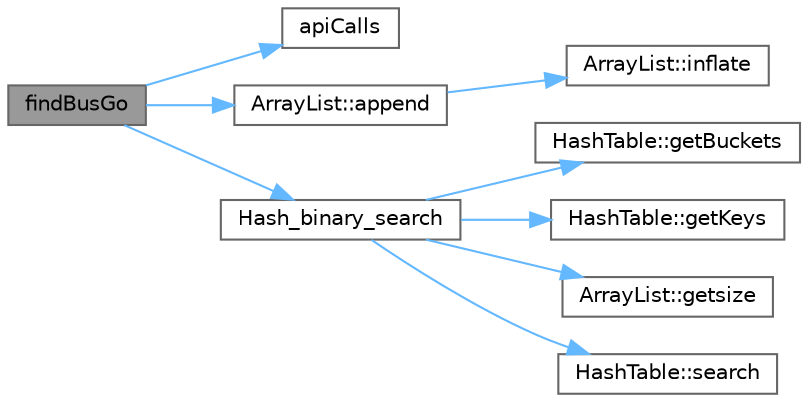 digraph "findBusGo"
{
 // LATEX_PDF_SIZE
  bgcolor="transparent";
  edge [fontname=Helvetica,fontsize=10,labelfontname=Helvetica,labelfontsize=10];
  node [fontname=Helvetica,fontsize=10,shape=box,height=0.2,width=0.4];
  rankdir="LR";
  Node1 [id="Node000001",label="findBusGo",height=0.2,width=0.4,color="gray40", fillcolor="grey60", style="filled", fontcolor="black",tooltip=" "];
  Node1 -> Node2 [id="edge17_Node000001_Node000002",color="steelblue1",style="solid",tooltip=" "];
  Node2 [id="Node000002",label="apiCalls",height=0.2,width=0.4,color="grey40", fillcolor="white", style="filled",URL="$brain_8cpp.html#aef79fcf6e4eb190dcc020f8169e20ba4",tooltip=" "];
  Node1 -> Node3 [id="edge18_Node000001_Node000003",color="steelblue1",style="solid",tooltip=" "];
  Node3 [id="Node000003",label="ArrayList::append",height=0.2,width=0.4,color="grey40", fillcolor="white", style="filled",URL="$class_array_list.html#a4b4d6ec48045b7056f73db5dfa9f2b66",tooltip=" "];
  Node3 -> Node4 [id="edge19_Node000003_Node000004",color="steelblue1",style="solid",tooltip=" "];
  Node4 [id="Node000004",label="ArrayList::inflate",height=0.2,width=0.4,color="grey40", fillcolor="white", style="filled",URL="$class_array_list.html#a4f600ba53c65641ca13c079cffa55dee",tooltip=" "];
  Node1 -> Node5 [id="edge20_Node000001_Node000005",color="steelblue1",style="solid",tooltip=" "];
  Node5 [id="Node000005",label="Hash_binary_search",height=0.2,width=0.4,color="grey40", fillcolor="white", style="filled",URL="$brain_8cpp.html#af4da574d6416dbfb33b8446fbe6d9fac",tooltip=" "];
  Node5 -> Node6 [id="edge21_Node000005_Node000006",color="steelblue1",style="solid",tooltip=" "];
  Node6 [id="Node000006",label="HashTable::getBuckets",height=0.2,width=0.4,color="grey40", fillcolor="white", style="filled",URL="$class_hash_table.html#a334c472f741326880069131e6e250d04",tooltip=" "];
  Node5 -> Node7 [id="edge22_Node000005_Node000007",color="steelblue1",style="solid",tooltip=" "];
  Node7 [id="Node000007",label="HashTable::getKeys",height=0.2,width=0.4,color="grey40", fillcolor="white", style="filled",URL="$class_hash_table.html#a696a2532b2a73abc2a2135e57d138906",tooltip=" "];
  Node5 -> Node8 [id="edge23_Node000005_Node000008",color="steelblue1",style="solid",tooltip=" "];
  Node8 [id="Node000008",label="ArrayList::getsize",height=0.2,width=0.4,color="grey40", fillcolor="white", style="filled",URL="$class_array_list.html#a063667aea4d7d7c5967608d3c9e7d475",tooltip=" "];
  Node5 -> Node9 [id="edge24_Node000005_Node000009",color="steelblue1",style="solid",tooltip=" "];
  Node9 [id="Node000009",label="HashTable::search",height=0.2,width=0.4,color="grey40", fillcolor="white", style="filled",URL="$class_hash_table.html#a012d6d29d5afe9756a310bdff563aa9f",tooltip=" "];
}
